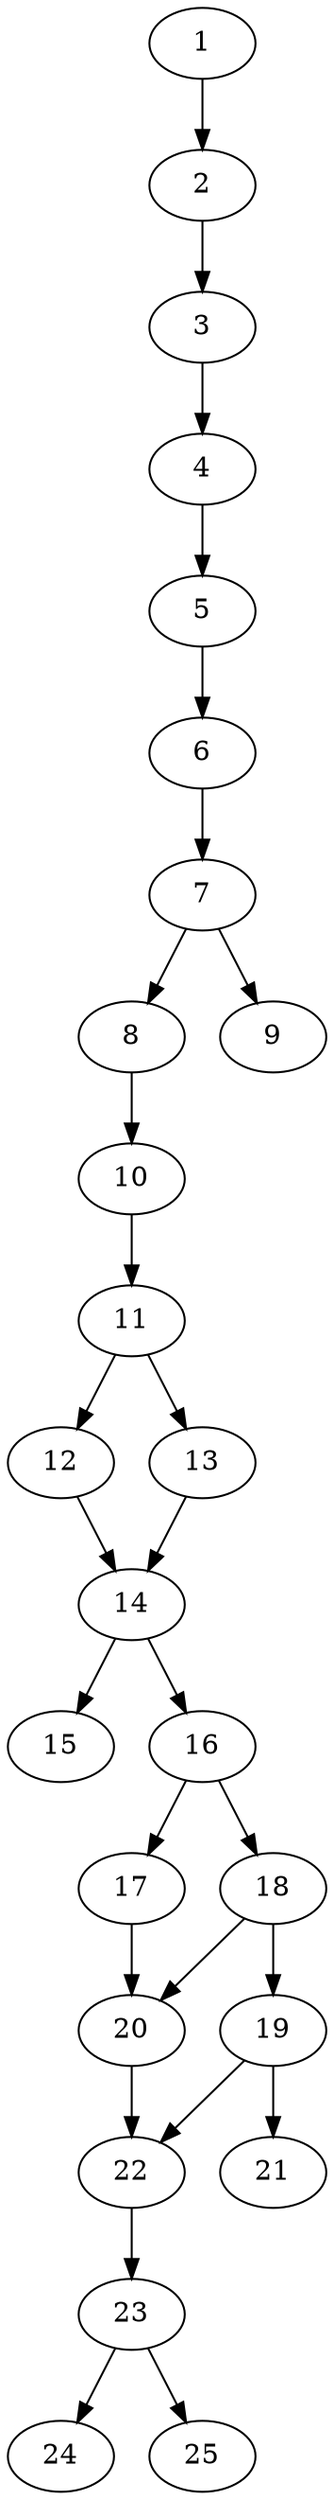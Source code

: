 // DAG automatically generated by daggen at Thu Oct  3 14:00:39 2019
// ./daggen --dot -n 25 --ccr 0.5 --fat 0.3 --regular 0.9 --density 0.7 --mindata 5242880 --maxdata 52428800 
digraph G {
  1 [size="85544960", alpha="0.01", expect_size="42772480"] 
  1 -> 2 [size ="42772480"]
  2 [size="72859648", alpha="0.13", expect_size="36429824"] 
  2 -> 3 [size ="36429824"]
  3 [size="27848704", alpha="0.09", expect_size="13924352"] 
  3 -> 4 [size ="13924352"]
  4 [size="82446336", alpha="0.09", expect_size="41223168"] 
  4 -> 5 [size ="41223168"]
  5 [size="52066304", alpha="0.19", expect_size="26033152"] 
  5 -> 6 [size ="26033152"]
  6 [size="61034496", alpha="0.07", expect_size="30517248"] 
  6 -> 7 [size ="30517248"]
  7 [size="92583936", alpha="0.17", expect_size="46291968"] 
  7 -> 8 [size ="46291968"]
  7 -> 9 [size ="46291968"]
  8 [size="39727104", alpha="0.09", expect_size="19863552"] 
  8 -> 10 [size ="19863552"]
  9 [size="39868416", alpha="0.02", expect_size="19934208"] 
  10 [size="24039424", alpha="0.09", expect_size="12019712"] 
  10 -> 11 [size ="12019712"]
  11 [size="104470528", alpha="0.04", expect_size="52235264"] 
  11 -> 12 [size ="52235264"]
  11 -> 13 [size ="52235264"]
  12 [size="13666304", alpha="0.10", expect_size="6833152"] 
  12 -> 14 [size ="6833152"]
  13 [size="73422848", alpha="0.09", expect_size="36711424"] 
  13 -> 14 [size ="36711424"]
  14 [size="21975040", alpha="0.08", expect_size="10987520"] 
  14 -> 15 [size ="10987520"]
  14 -> 16 [size ="10987520"]
  15 [size="66002944", alpha="0.15", expect_size="33001472"] 
  16 [size="59609088", alpha="0.01", expect_size="29804544"] 
  16 -> 17 [size ="29804544"]
  16 -> 18 [size ="29804544"]
  17 [size="90361856", alpha="0.17", expect_size="45180928"] 
  17 -> 20 [size ="45180928"]
  18 [size="77715456", alpha="0.14", expect_size="38857728"] 
  18 -> 19 [size ="38857728"]
  18 -> 20 [size ="38857728"]
  19 [size="27193344", alpha="0.10", expect_size="13596672"] 
  19 -> 21 [size ="13596672"]
  19 -> 22 [size ="13596672"]
  20 [size="38676480", alpha="0.03", expect_size="19338240"] 
  20 -> 22 [size ="19338240"]
  21 [size="80191488", alpha="0.11", expect_size="40095744"] 
  22 [size="100536320", alpha="0.13", expect_size="50268160"] 
  22 -> 23 [size ="50268160"]
  23 [size="54595584", alpha="0.18", expect_size="27297792"] 
  23 -> 24 [size ="27297792"]
  23 -> 25 [size ="27297792"]
  24 [size="98068480", alpha="0.18", expect_size="49034240"] 
  25 [size="42295296", alpha="0.08", expect_size="21147648"] 
}

